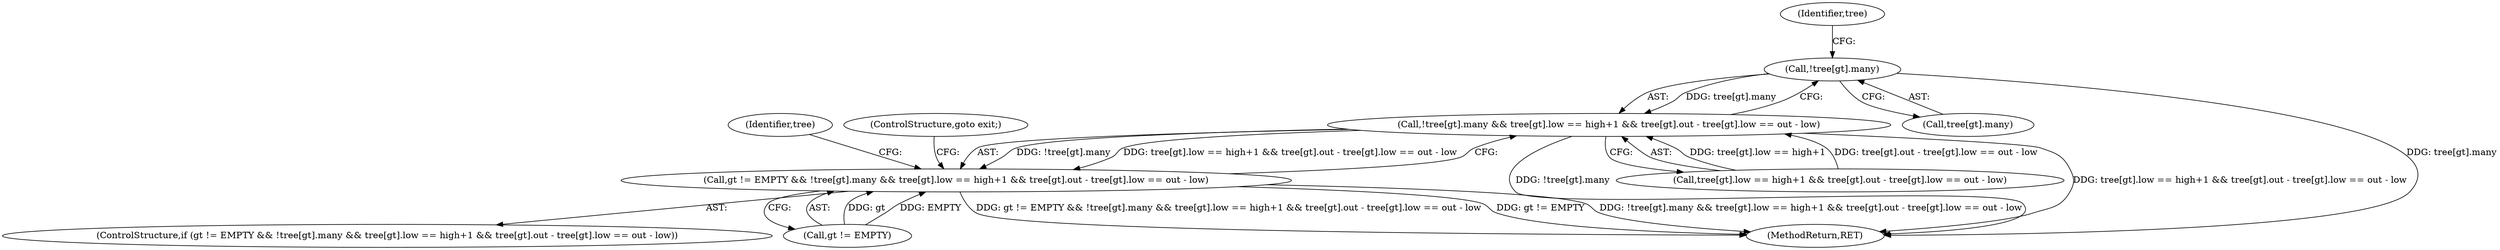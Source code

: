 digraph "0_ghostscript_71ceebcf56e682504da22c4035b39a2d451e8ffd@array" {
"1000457" [label="(Call,!tree[gt].many)"];
"1000456" [label="(Call,!tree[gt].many && tree[gt].low == high+1 && tree[gt].out - tree[gt].low == out - low)"];
"1000452" [label="(Call,gt != EMPTY && !tree[gt].many && tree[gt].low == high+1 && tree[gt].out - tree[gt].low == out - low)"];
"1000492" [label="(Identifier,tree)"];
"1000456" [label="(Call,!tree[gt].many && tree[gt].low == high+1 && tree[gt].out - tree[gt].low == out - low)"];
"1000458" [label="(Call,tree[gt].many)"];
"1000451" [label="(ControlStructure,if (gt != EMPTY && !tree[gt].many && tree[gt].low == high+1 && tree[gt].out - tree[gt].low == out - low))"];
"1000453" [label="(Call,gt != EMPTY)"];
"1000503" [label="(ControlStructure,goto exit;)"];
"1000467" [label="(Identifier,tree)"];
"1000463" [label="(Call,tree[gt].low == high+1 && tree[gt].out - tree[gt].low == out - low)"];
"1000452" [label="(Call,gt != EMPTY && !tree[gt].many && tree[gt].low == high+1 && tree[gt].out - tree[gt].low == out - low)"];
"1000457" [label="(Call,!tree[gt].many)"];
"1000757" [label="(MethodReturn,RET)"];
"1000457" -> "1000456"  [label="AST: "];
"1000457" -> "1000458"  [label="CFG: "];
"1000458" -> "1000457"  [label="AST: "];
"1000467" -> "1000457"  [label="CFG: "];
"1000456" -> "1000457"  [label="CFG: "];
"1000457" -> "1000757"  [label="DDG: tree[gt].many"];
"1000457" -> "1000456"  [label="DDG: tree[gt].many"];
"1000456" -> "1000452"  [label="AST: "];
"1000456" -> "1000463"  [label="CFG: "];
"1000463" -> "1000456"  [label="AST: "];
"1000452" -> "1000456"  [label="CFG: "];
"1000456" -> "1000757"  [label="DDG: !tree[gt].many"];
"1000456" -> "1000757"  [label="DDG: tree[gt].low == high+1 && tree[gt].out - tree[gt].low == out - low"];
"1000456" -> "1000452"  [label="DDG: !tree[gt].many"];
"1000456" -> "1000452"  [label="DDG: tree[gt].low == high+1 && tree[gt].out - tree[gt].low == out - low"];
"1000463" -> "1000456"  [label="DDG: tree[gt].low == high+1"];
"1000463" -> "1000456"  [label="DDG: tree[gt].out - tree[gt].low == out - low"];
"1000452" -> "1000451"  [label="AST: "];
"1000452" -> "1000453"  [label="CFG: "];
"1000453" -> "1000452"  [label="AST: "];
"1000492" -> "1000452"  [label="CFG: "];
"1000503" -> "1000452"  [label="CFG: "];
"1000452" -> "1000757"  [label="DDG: gt != EMPTY && !tree[gt].many && tree[gt].low == high+1 && tree[gt].out - tree[gt].low == out - low"];
"1000452" -> "1000757"  [label="DDG: gt != EMPTY"];
"1000452" -> "1000757"  [label="DDG: !tree[gt].many && tree[gt].low == high+1 && tree[gt].out - tree[gt].low == out - low"];
"1000453" -> "1000452"  [label="DDG: gt"];
"1000453" -> "1000452"  [label="DDG: EMPTY"];
}
